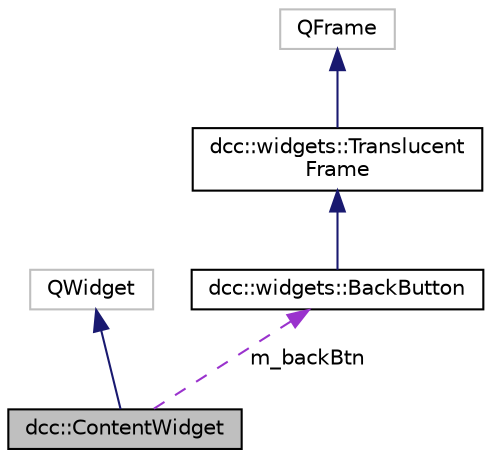 digraph "dcc::ContentWidget"
{
  edge [fontname="Helvetica",fontsize="10",labelfontname="Helvetica",labelfontsize="10"];
  node [fontname="Helvetica",fontsize="10",shape=record];
  Node37 [label="dcc::ContentWidget",height=0.2,width=0.4,color="black", fillcolor="grey75", style="filled", fontcolor="black"];
  Node38 -> Node37 [dir="back",color="midnightblue",fontsize="10",style="solid",fontname="Helvetica"];
  Node38 [label="QWidget",height=0.2,width=0.4,color="grey75", fillcolor="white", style="filled"];
  Node39 -> Node37 [dir="back",color="darkorchid3",fontsize="10",style="dashed",label=" m_backBtn" ,fontname="Helvetica"];
  Node39 [label="dcc::widgets::BackButton",height=0.2,width=0.4,color="black", fillcolor="white", style="filled",URL="$classdcc_1_1widgets_1_1_back_button.html"];
  Node40 -> Node39 [dir="back",color="midnightblue",fontsize="10",style="solid",fontname="Helvetica"];
  Node40 [label="dcc::widgets::Translucent\lFrame",height=0.2,width=0.4,color="black", fillcolor="white", style="filled",URL="$classdcc_1_1widgets_1_1_translucent_frame.html"];
  Node41 -> Node40 [dir="back",color="midnightblue",fontsize="10",style="solid",fontname="Helvetica"];
  Node41 [label="QFrame",height=0.2,width=0.4,color="grey75", fillcolor="white", style="filled"];
}
